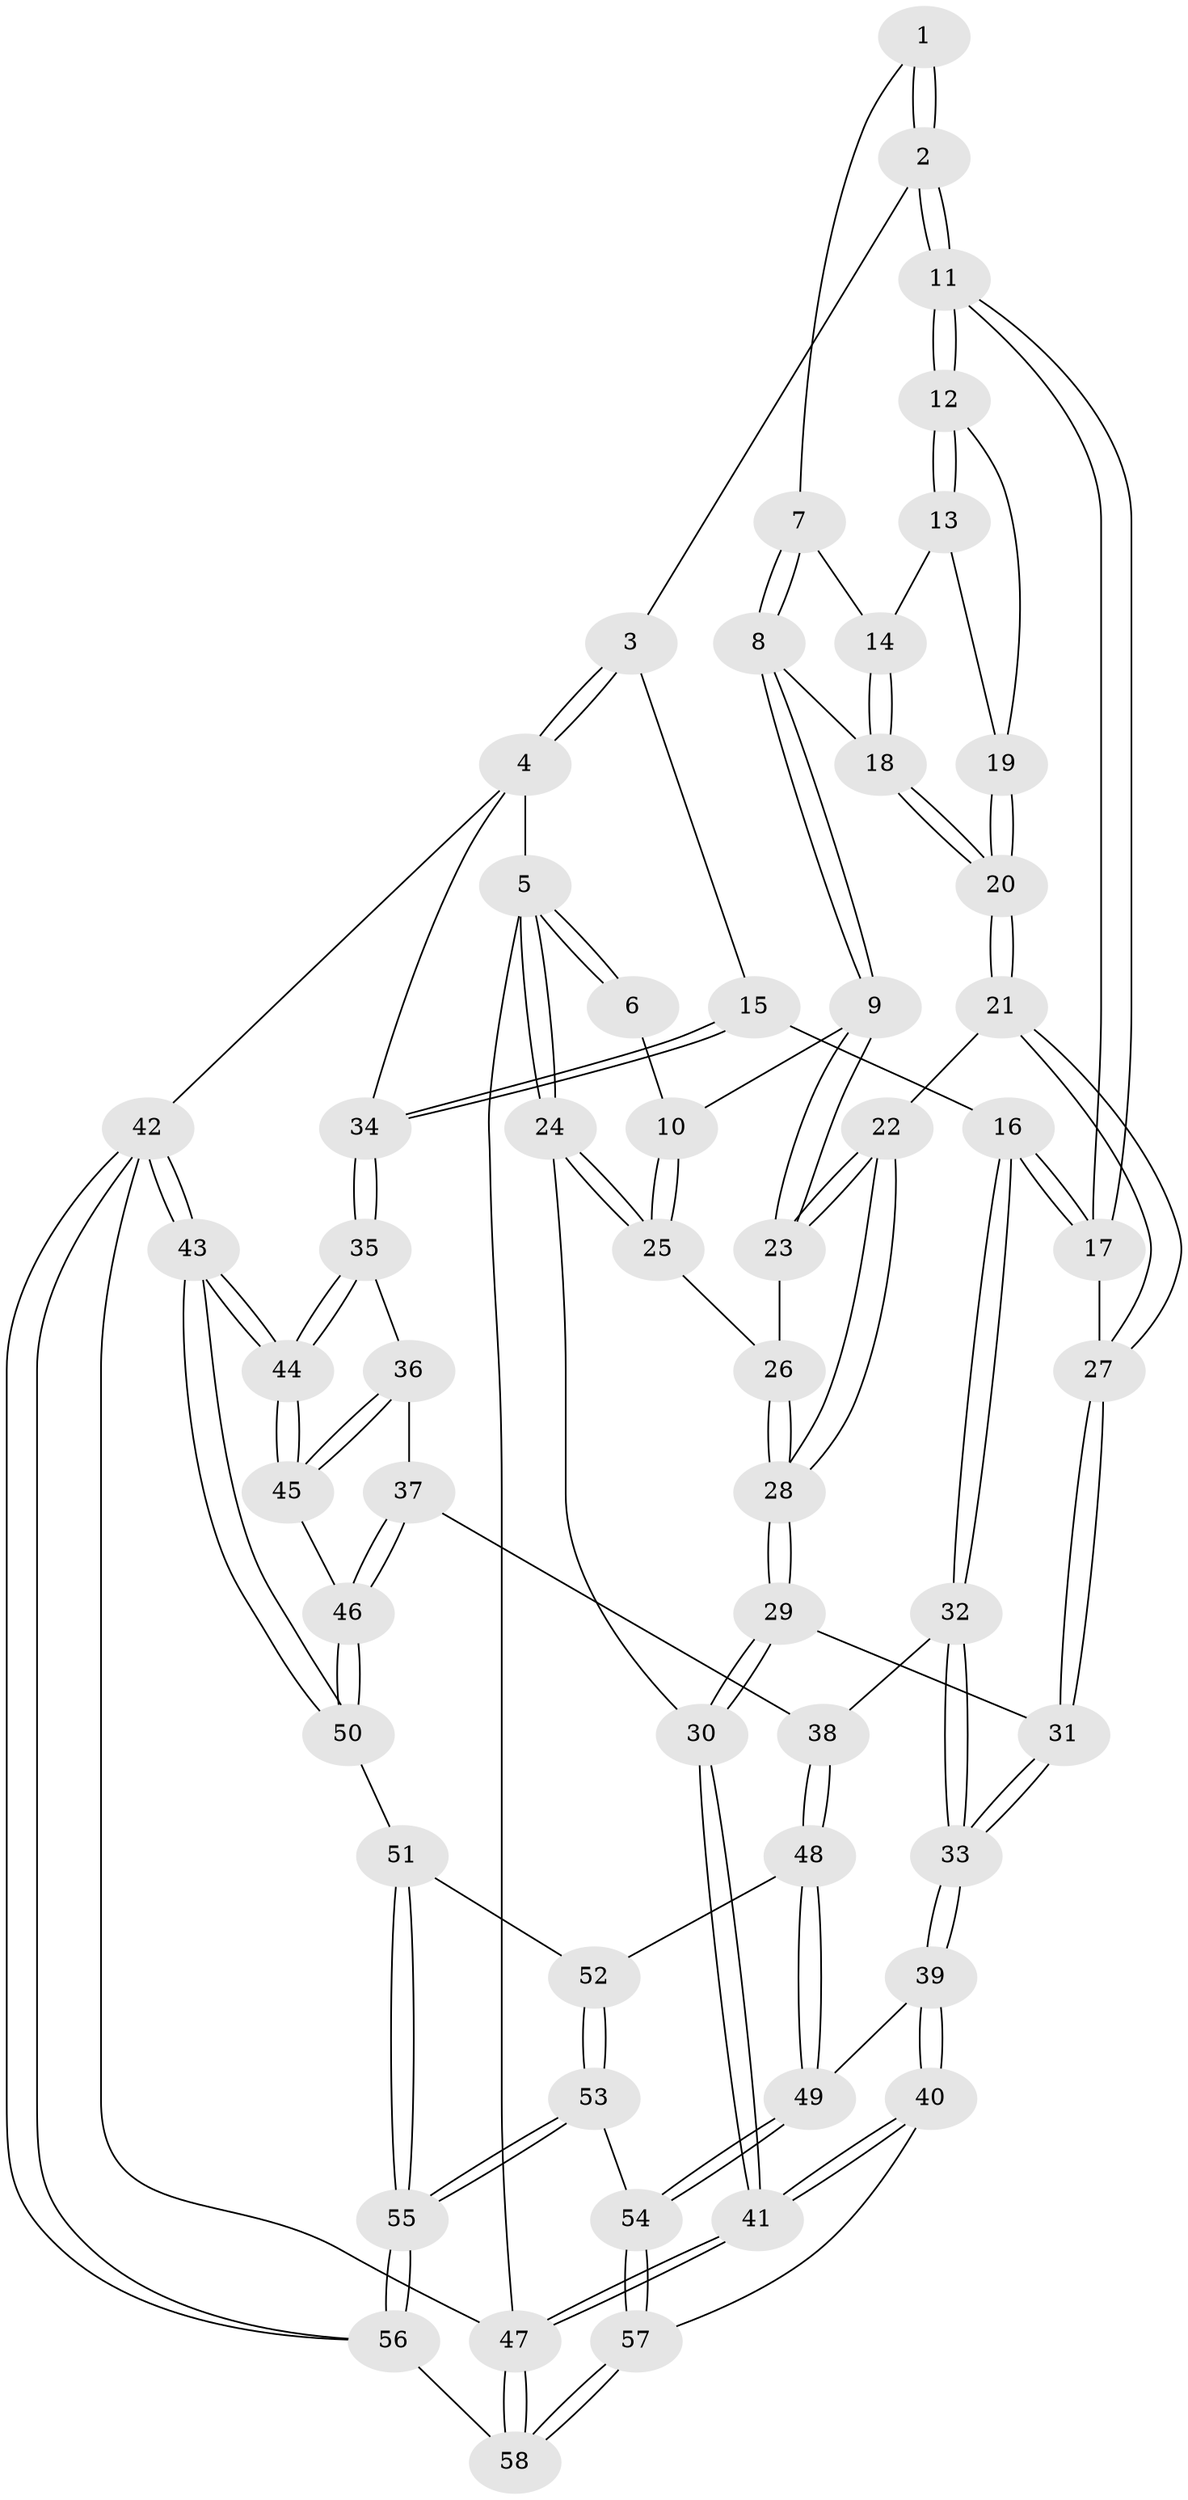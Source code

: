 // Generated by graph-tools (version 1.1) at 2025/11/02/27/25 16:11:58]
// undirected, 58 vertices, 142 edges
graph export_dot {
graph [start="1"]
  node [color=gray90,style=filled];
  1 [pos="+0.36752491206363236+0"];
  2 [pos="+0.5193417346739104+0"];
  3 [pos="+0.7583490486214423+0"];
  4 [pos="+1+0"];
  5 [pos="+0+0"];
  6 [pos="+0.12386828121829305+0"];
  7 [pos="+0.3592430314840486+0"];
  8 [pos="+0.22638697605299973+0.05050286731832004"];
  9 [pos="+0.1908811270532634+0.05115444858528037"];
  10 [pos="+0.12325137869911622+0.0069221793726288415"];
  11 [pos="+0.5063984559648718+0.17788342884391012"];
  12 [pos="+0.4100225273143789+0.08977981636582556"];
  13 [pos="+0.363035954319398+0.03870568432575625"];
  14 [pos="+0.340108589279546+0"];
  15 [pos="+0.7118362094742332+0.2005382403500227"];
  16 [pos="+0.5579794071829688+0.23650066199595923"];
  17 [pos="+0.5107533444200674+0.19499764542577888"];
  18 [pos="+0.2665442496216916+0.058508767397662"];
  19 [pos="+0.30899339061235015+0.09444671429906103"];
  20 [pos="+0.2932705300545923+0.10655560110892369"];
  21 [pos="+0.29368243750395423+0.17661826216822007"];
  22 [pos="+0.2714978342748664+0.17382764544283824"];
  23 [pos="+0.2023268265860825+0.10830445545834394"];
  24 [pos="+0+0.19653169736103607"];
  25 [pos="+0.09321060985934061+0.048455347159186514"];
  26 [pos="+0.135468590931227+0.17191115733211232"];
  27 [pos="+0.3280585211188846+0.20723645007489477"];
  28 [pos="+0.1346951564301861+0.213769924132723"];
  29 [pos="+0.04296441719842928+0.3539247047576196"];
  30 [pos="+0+0.3519317541015252"];
  31 [pos="+0.20938612210162785+0.4301397995601514"];
  32 [pos="+0.513434971265454+0.41083611325795366"];
  33 [pos="+0.2509689876735705+0.4777955695738325"];
  34 [pos="+0.993883751584052+0.321068471642857"];
  35 [pos="+0.9943339050419489+0.35454613445040295"];
  36 [pos="+0.854135547116475+0.4614461678838312"];
  37 [pos="+0.6003290195167585+0.5059727090916452"];
  38 [pos="+0.5698893820797069+0.4984870526724349"];
  39 [pos="+0.247925701420691+0.6935851692759096"];
  40 [pos="+0.1259425263449785+0.8033173099096643"];
  41 [pos="+0+1"];
  42 [pos="+1+1"];
  43 [pos="+1+1"];
  44 [pos="+1+0.642680496694186"];
  45 [pos="+0.7734185166319711+0.6712021617345145"];
  46 [pos="+0.7487302449645304+0.7029168550834055"];
  47 [pos="+0+1"];
  48 [pos="+0.5081813955908248+0.6670711970898997"];
  49 [pos="+0.2546561452528249+0.6950824089314581"];
  50 [pos="+0.7396765022668789+0.7478174991529831"];
  51 [pos="+0.7252653272268031+0.7563948815536088"];
  52 [pos="+0.5810003543825961+0.7661292557314451"];
  53 [pos="+0.5284339981124841+0.8715061418306653"];
  54 [pos="+0.46514806573955625+0.8864479565982896"];
  55 [pos="+0.6950219711924965+1"];
  56 [pos="+0.7433892890258267+1"];
  57 [pos="+0.3904156575299506+0.9855254919079002"];
  58 [pos="+0.3931629135015462+1"];
  1 -- 2;
  1 -- 2;
  1 -- 7;
  2 -- 3;
  2 -- 11;
  2 -- 11;
  3 -- 4;
  3 -- 4;
  3 -- 15;
  4 -- 5;
  4 -- 34;
  4 -- 42;
  5 -- 6;
  5 -- 6;
  5 -- 24;
  5 -- 24;
  5 -- 47;
  6 -- 10;
  7 -- 8;
  7 -- 8;
  7 -- 14;
  8 -- 9;
  8 -- 9;
  8 -- 18;
  9 -- 10;
  9 -- 23;
  9 -- 23;
  10 -- 25;
  10 -- 25;
  11 -- 12;
  11 -- 12;
  11 -- 17;
  11 -- 17;
  12 -- 13;
  12 -- 13;
  12 -- 19;
  13 -- 14;
  13 -- 19;
  14 -- 18;
  14 -- 18;
  15 -- 16;
  15 -- 34;
  15 -- 34;
  16 -- 17;
  16 -- 17;
  16 -- 32;
  16 -- 32;
  17 -- 27;
  18 -- 20;
  18 -- 20;
  19 -- 20;
  19 -- 20;
  20 -- 21;
  20 -- 21;
  21 -- 22;
  21 -- 27;
  21 -- 27;
  22 -- 23;
  22 -- 23;
  22 -- 28;
  22 -- 28;
  23 -- 26;
  24 -- 25;
  24 -- 25;
  24 -- 30;
  25 -- 26;
  26 -- 28;
  26 -- 28;
  27 -- 31;
  27 -- 31;
  28 -- 29;
  28 -- 29;
  29 -- 30;
  29 -- 30;
  29 -- 31;
  30 -- 41;
  30 -- 41;
  31 -- 33;
  31 -- 33;
  32 -- 33;
  32 -- 33;
  32 -- 38;
  33 -- 39;
  33 -- 39;
  34 -- 35;
  34 -- 35;
  35 -- 36;
  35 -- 44;
  35 -- 44;
  36 -- 37;
  36 -- 45;
  36 -- 45;
  37 -- 38;
  37 -- 46;
  37 -- 46;
  38 -- 48;
  38 -- 48;
  39 -- 40;
  39 -- 40;
  39 -- 49;
  40 -- 41;
  40 -- 41;
  40 -- 57;
  41 -- 47;
  41 -- 47;
  42 -- 43;
  42 -- 43;
  42 -- 56;
  42 -- 56;
  42 -- 47;
  43 -- 44;
  43 -- 44;
  43 -- 50;
  43 -- 50;
  44 -- 45;
  44 -- 45;
  45 -- 46;
  46 -- 50;
  46 -- 50;
  47 -- 58;
  47 -- 58;
  48 -- 49;
  48 -- 49;
  48 -- 52;
  49 -- 54;
  49 -- 54;
  50 -- 51;
  51 -- 52;
  51 -- 55;
  51 -- 55;
  52 -- 53;
  52 -- 53;
  53 -- 54;
  53 -- 55;
  53 -- 55;
  54 -- 57;
  54 -- 57;
  55 -- 56;
  55 -- 56;
  56 -- 58;
  57 -- 58;
  57 -- 58;
}
